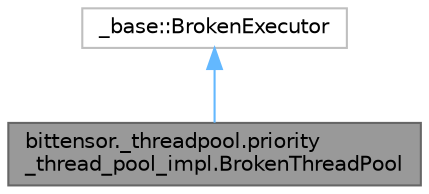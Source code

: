 digraph "bittensor._threadpool.priority_thread_pool_impl.BrokenThreadPool"
{
 // LATEX_PDF_SIZE
  bgcolor="transparent";
  edge [fontname=Helvetica,fontsize=10,labelfontname=Helvetica,labelfontsize=10];
  node [fontname=Helvetica,fontsize=10,shape=box,height=0.2,width=0.4];
  Node1 [label="bittensor._threadpool.priority\l_thread_pool_impl.BrokenThreadPool",height=0.2,width=0.4,color="gray40", fillcolor="grey60", style="filled", fontcolor="black",tooltip=" "];
  Node2 -> Node1 [dir="back",color="steelblue1",style="solid"];
  Node2 [label="_base::BrokenExecutor",height=0.2,width=0.4,color="grey75", fillcolor="white", style="filled",tooltip=" "];
}
